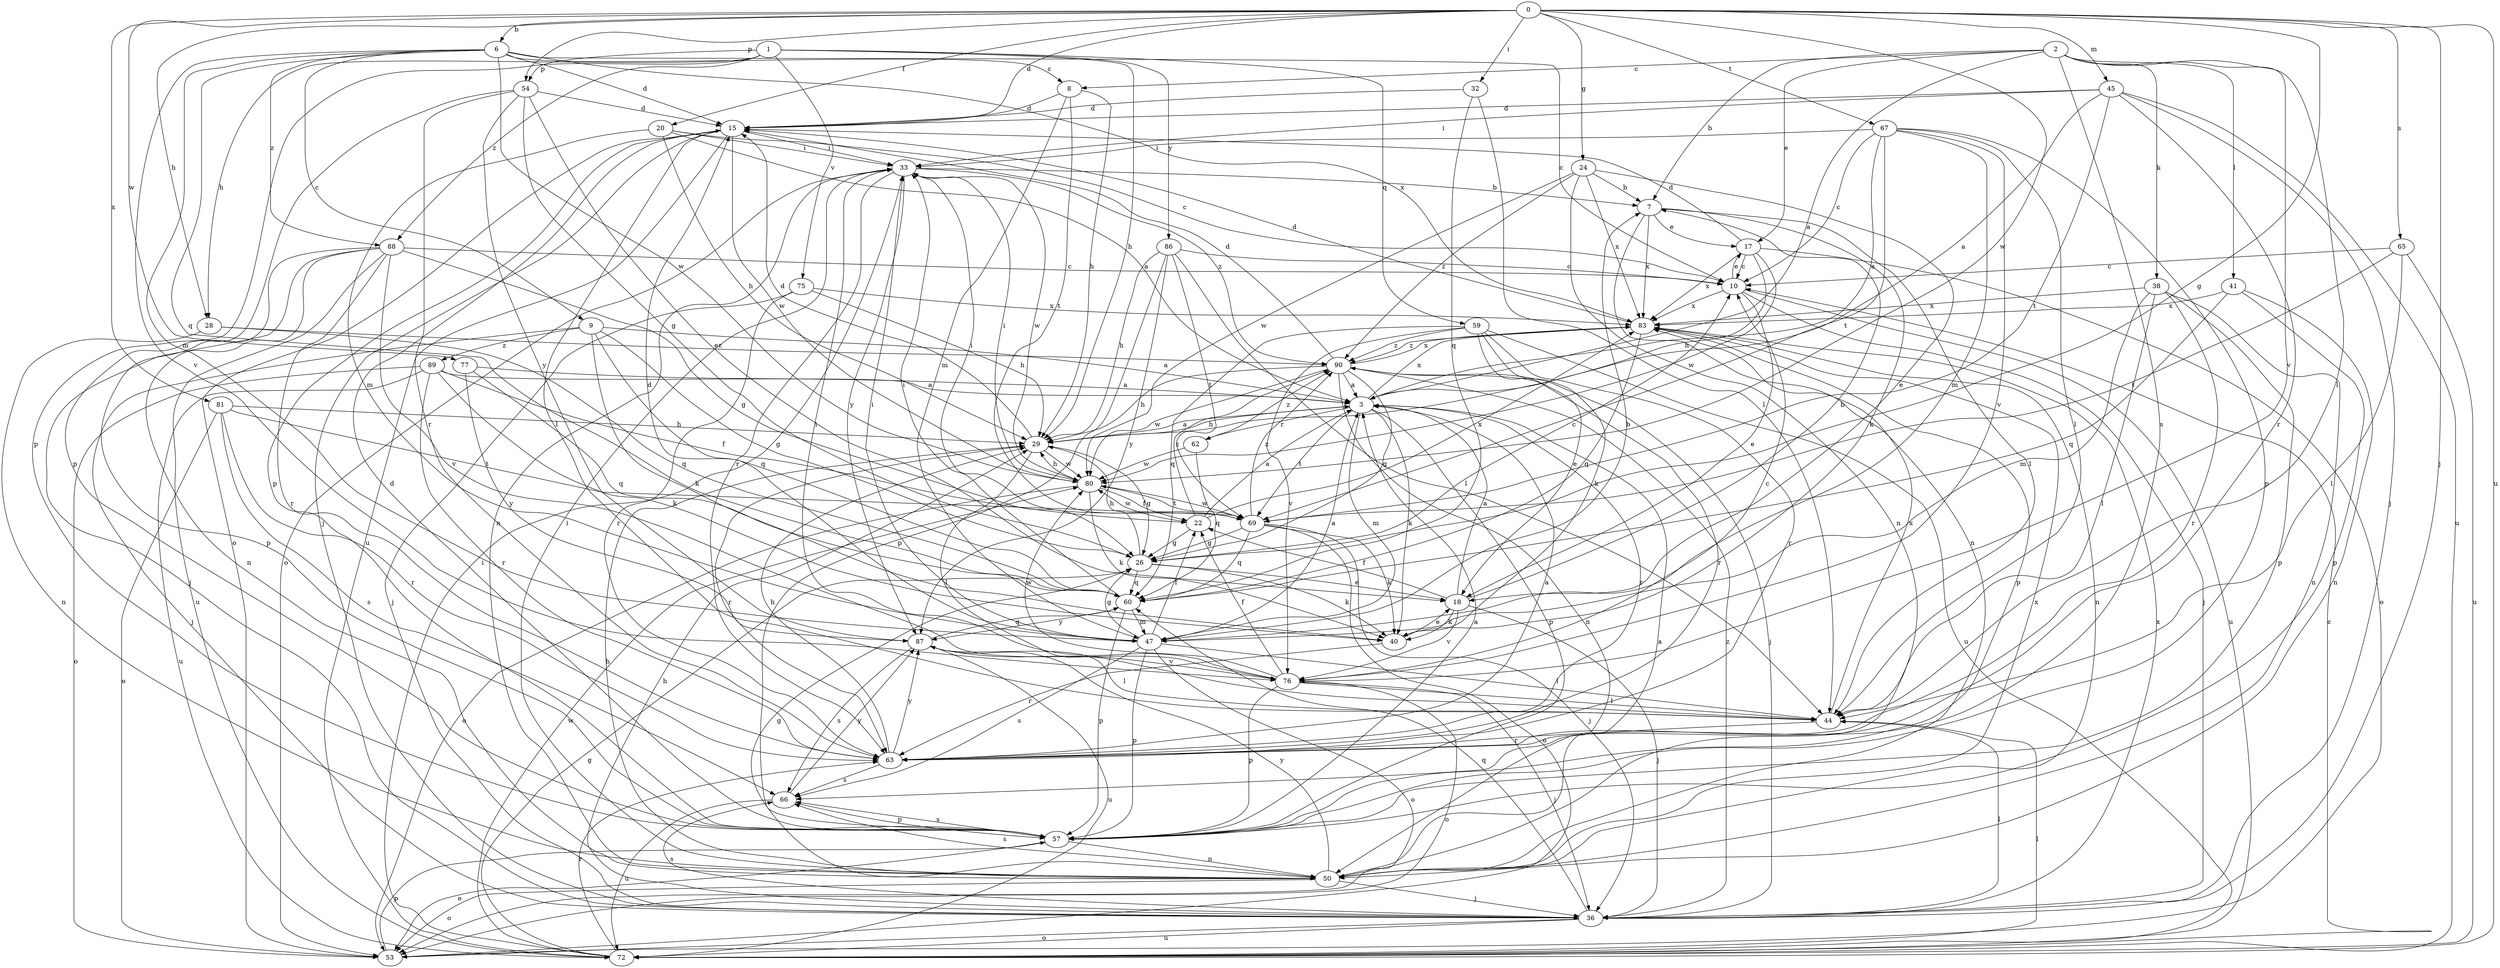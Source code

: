 strict digraph  {
0;
1;
2;
3;
6;
7;
8;
9;
10;
15;
17;
18;
20;
22;
24;
26;
28;
29;
32;
33;
36;
38;
40;
41;
44;
45;
47;
50;
53;
54;
57;
59;
60;
62;
63;
65;
66;
67;
69;
72;
75;
76;
77;
80;
81;
83;
86;
87;
88;
89;
90;
0 -> 6  [label=b];
0 -> 15  [label=d];
0 -> 20  [label=f];
0 -> 24  [label=g];
0 -> 26  [label=g];
0 -> 28  [label=h];
0 -> 32  [label=i];
0 -> 36  [label=j];
0 -> 45  [label=m];
0 -> 54  [label=p];
0 -> 65  [label=s];
0 -> 67  [label=t];
0 -> 72  [label=u];
0 -> 77  [label=w];
0 -> 80  [label=w];
0 -> 81  [label=x];
1 -> 28  [label=h];
1 -> 29  [label=h];
1 -> 54  [label=p];
1 -> 57  [label=p];
1 -> 59  [label=q];
1 -> 75  [label=v];
1 -> 86  [label=y];
1 -> 88  [label=z];
2 -> 3  [label=a];
2 -> 7  [label=b];
2 -> 8  [label=c];
2 -> 17  [label=e];
2 -> 38  [label=k];
2 -> 41  [label=l];
2 -> 44  [label=l];
2 -> 66  [label=s];
2 -> 76  [label=v];
3 -> 29  [label=h];
3 -> 40  [label=k];
3 -> 47  [label=m];
3 -> 57  [label=p];
3 -> 62  [label=r];
3 -> 63  [label=r];
3 -> 69  [label=t];
3 -> 83  [label=x];
6 -> 8  [label=c];
6 -> 9  [label=c];
6 -> 10  [label=c];
6 -> 15  [label=d];
6 -> 47  [label=m];
6 -> 60  [label=q];
6 -> 76  [label=v];
6 -> 80  [label=w];
6 -> 83  [label=x];
6 -> 88  [label=z];
7 -> 17  [label=e];
7 -> 40  [label=k];
7 -> 44  [label=l];
7 -> 50  [label=n];
7 -> 83  [label=x];
8 -> 15  [label=d];
8 -> 29  [label=h];
8 -> 47  [label=m];
8 -> 69  [label=t];
9 -> 3  [label=a];
9 -> 26  [label=g];
9 -> 36  [label=j];
9 -> 40  [label=k];
9 -> 60  [label=q];
9 -> 89  [label=z];
10 -> 17  [label=e];
10 -> 18  [label=e];
10 -> 36  [label=j];
10 -> 72  [label=u];
10 -> 83  [label=x];
15 -> 33  [label=i];
15 -> 36  [label=j];
15 -> 44  [label=l];
15 -> 53  [label=o];
15 -> 57  [label=p];
15 -> 72  [label=u];
15 -> 80  [label=w];
17 -> 10  [label=c];
17 -> 15  [label=d];
17 -> 29  [label=h];
17 -> 53  [label=o];
17 -> 80  [label=w];
17 -> 83  [label=x];
18 -> 3  [label=a];
18 -> 7  [label=b];
18 -> 22  [label=f];
18 -> 36  [label=j];
18 -> 40  [label=k];
18 -> 76  [label=v];
20 -> 3  [label=a];
20 -> 10  [label=c];
20 -> 29  [label=h];
20 -> 33  [label=i];
20 -> 47  [label=m];
22 -> 3  [label=a];
22 -> 26  [label=g];
22 -> 80  [label=w];
22 -> 83  [label=x];
22 -> 90  [label=z];
24 -> 7  [label=b];
24 -> 18  [label=e];
24 -> 50  [label=n];
24 -> 80  [label=w];
24 -> 83  [label=x];
24 -> 90  [label=z];
26 -> 10  [label=c];
26 -> 18  [label=e];
26 -> 29  [label=h];
26 -> 40  [label=k];
26 -> 60  [label=q];
28 -> 50  [label=n];
28 -> 60  [label=q];
28 -> 90  [label=z];
29 -> 3  [label=a];
29 -> 15  [label=d];
29 -> 26  [label=g];
29 -> 44  [label=l];
29 -> 63  [label=r];
29 -> 80  [label=w];
32 -> 15  [label=d];
32 -> 44  [label=l];
32 -> 60  [label=q];
33 -> 7  [label=b];
33 -> 50  [label=n];
33 -> 53  [label=o];
33 -> 63  [label=r];
33 -> 80  [label=w];
33 -> 87  [label=y];
33 -> 90  [label=z];
36 -> 29  [label=h];
36 -> 44  [label=l];
36 -> 53  [label=o];
36 -> 60  [label=q];
36 -> 66  [label=s];
36 -> 72  [label=u];
36 -> 83  [label=x];
36 -> 90  [label=z];
38 -> 44  [label=l];
38 -> 47  [label=m];
38 -> 50  [label=n];
38 -> 57  [label=p];
38 -> 63  [label=r];
38 -> 83  [label=x];
40 -> 18  [label=e];
40 -> 63  [label=r];
41 -> 50  [label=n];
41 -> 57  [label=p];
41 -> 60  [label=q];
41 -> 83  [label=x];
44 -> 63  [label=r];
44 -> 83  [label=x];
45 -> 3  [label=a];
45 -> 15  [label=d];
45 -> 33  [label=i];
45 -> 36  [label=j];
45 -> 63  [label=r];
45 -> 69  [label=t];
45 -> 72  [label=u];
47 -> 3  [label=a];
47 -> 7  [label=b];
47 -> 15  [label=d];
47 -> 22  [label=f];
47 -> 26  [label=g];
47 -> 33  [label=i];
47 -> 44  [label=l];
47 -> 53  [label=o];
47 -> 57  [label=p];
47 -> 66  [label=s];
50 -> 3  [label=a];
50 -> 26  [label=g];
50 -> 29  [label=h];
50 -> 33  [label=i];
50 -> 36  [label=j];
50 -> 53  [label=o];
50 -> 66  [label=s];
50 -> 83  [label=x];
50 -> 87  [label=y];
53 -> 57  [label=p];
54 -> 15  [label=d];
54 -> 18  [label=e];
54 -> 26  [label=g];
54 -> 57  [label=p];
54 -> 63  [label=r];
54 -> 87  [label=y];
57 -> 3  [label=a];
57 -> 15  [label=d];
57 -> 50  [label=n];
57 -> 53  [label=o];
57 -> 66  [label=s];
59 -> 18  [label=e];
59 -> 40  [label=k];
59 -> 60  [label=q];
59 -> 63  [label=r];
59 -> 72  [label=u];
59 -> 76  [label=v];
59 -> 90  [label=z];
60 -> 33  [label=i];
60 -> 47  [label=m];
60 -> 57  [label=p];
60 -> 87  [label=y];
62 -> 60  [label=q];
62 -> 80  [label=w];
62 -> 90  [label=z];
63 -> 3  [label=a];
63 -> 29  [label=h];
63 -> 66  [label=s];
63 -> 87  [label=y];
65 -> 10  [label=c];
65 -> 44  [label=l];
65 -> 69  [label=t];
65 -> 72  [label=u];
66 -> 57  [label=p];
66 -> 72  [label=u];
66 -> 87  [label=y];
67 -> 3  [label=a];
67 -> 10  [label=c];
67 -> 33  [label=i];
67 -> 44  [label=l];
67 -> 47  [label=m];
67 -> 57  [label=p];
67 -> 69  [label=t];
67 -> 76  [label=v];
69 -> 26  [label=g];
69 -> 33  [label=i];
69 -> 36  [label=j];
69 -> 40  [label=k];
69 -> 53  [label=o];
69 -> 60  [label=q];
69 -> 80  [label=w];
69 -> 90  [label=z];
72 -> 10  [label=c];
72 -> 26  [label=g];
72 -> 33  [label=i];
72 -> 44  [label=l];
72 -> 63  [label=r];
72 -> 80  [label=w];
75 -> 29  [label=h];
75 -> 36  [label=j];
75 -> 63  [label=r];
75 -> 83  [label=x];
76 -> 10  [label=c];
76 -> 22  [label=f];
76 -> 33  [label=i];
76 -> 36  [label=j];
76 -> 44  [label=l];
76 -> 53  [label=o];
76 -> 57  [label=p];
76 -> 80  [label=w];
77 -> 3  [label=a];
77 -> 60  [label=q];
77 -> 87  [label=y];
80 -> 22  [label=f];
80 -> 29  [label=h];
80 -> 33  [label=i];
80 -> 40  [label=k];
80 -> 53  [label=o];
80 -> 69  [label=t];
81 -> 29  [label=h];
81 -> 53  [label=o];
81 -> 63  [label=r];
81 -> 66  [label=s];
81 -> 69  [label=t];
83 -> 15  [label=d];
83 -> 50  [label=n];
83 -> 57  [label=p];
83 -> 60  [label=q];
83 -> 90  [label=z];
86 -> 10  [label=c];
86 -> 29  [label=h];
86 -> 44  [label=l];
86 -> 57  [label=p];
86 -> 69  [label=t];
86 -> 87  [label=y];
87 -> 44  [label=l];
87 -> 60  [label=q];
87 -> 66  [label=s];
87 -> 72  [label=u];
87 -> 76  [label=v];
88 -> 10  [label=c];
88 -> 26  [label=g];
88 -> 36  [label=j];
88 -> 50  [label=n];
88 -> 57  [label=p];
88 -> 63  [label=r];
88 -> 72  [label=u];
88 -> 76  [label=v];
89 -> 3  [label=a];
89 -> 22  [label=f];
89 -> 40  [label=k];
89 -> 53  [label=o];
89 -> 63  [label=r];
89 -> 72  [label=u];
90 -> 3  [label=a];
90 -> 15  [label=d];
90 -> 26  [label=g];
90 -> 29  [label=h];
90 -> 36  [label=j];
90 -> 50  [label=n];
90 -> 63  [label=r];
90 -> 80  [label=w];
90 -> 83  [label=x];
}

